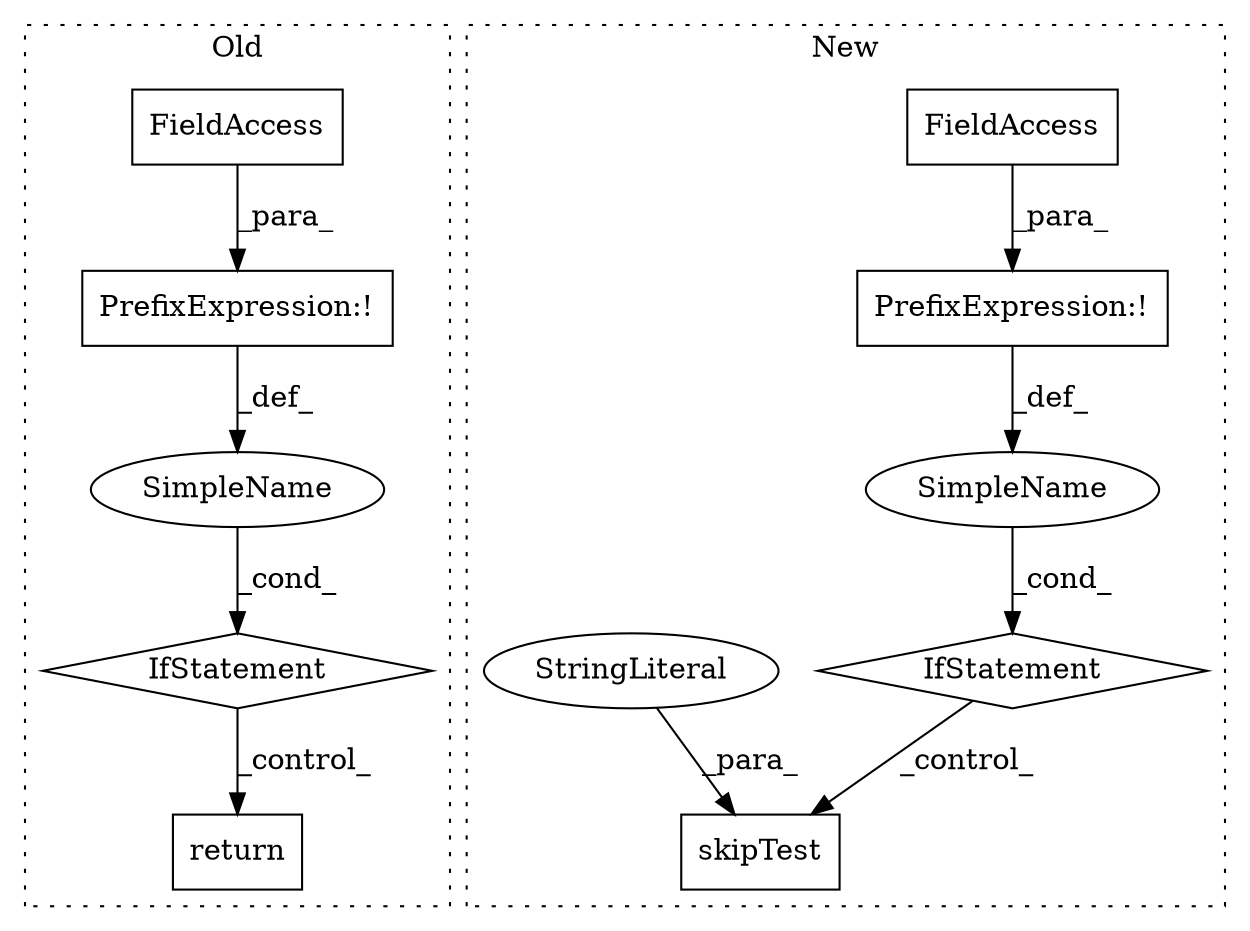 digraph G {
subgraph cluster0 {
1 [label="IfStatement" a="25" s="2543,2564" l="4,2" shape="diamond"];
4 [label="PrefixExpression:!" a="38" s="2547" l="1" shape="box"];
5 [label="FieldAccess" a="22" s="2548" l="16" shape="box"];
9 [label="SimpleName" a="42" s="" l="" shape="ellipse"];
10 [label="return" a="41" s="2574" l="7" shape="box"];
label = "Old";
style="dotted";
}
subgraph cluster1 {
2 [label="skipTest" a="32" s="2622,2661" l="9,1" shape="box"];
3 [label="PrefixExpression:!" a="38" s="2597" l="1" shape="box"];
6 [label="FieldAccess" a="22" s="2598" l="9" shape="box"];
7 [label="SimpleName" a="42" s="" l="" shape="ellipse"];
8 [label="IfStatement" a="25" s="2593,2607" l="4,2" shape="diamond"];
11 [label="StringLiteral" a="45" s="2631" l="30" shape="ellipse"];
label = "New";
style="dotted";
}
1 -> 10 [label="_control_"];
3 -> 7 [label="_def_"];
4 -> 9 [label="_def_"];
5 -> 4 [label="_para_"];
6 -> 3 [label="_para_"];
7 -> 8 [label="_cond_"];
8 -> 2 [label="_control_"];
9 -> 1 [label="_cond_"];
11 -> 2 [label="_para_"];
}